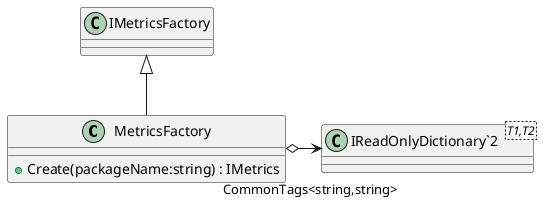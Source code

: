 @startuml
class MetricsFactory {
    + Create(packageName:string) : IMetrics
}
class "IReadOnlyDictionary`2"<T1,T2> {
}
IMetricsFactory <|-- MetricsFactory
MetricsFactory o-> "CommonTags<string,string>" "IReadOnlyDictionary`2"
@enduml
